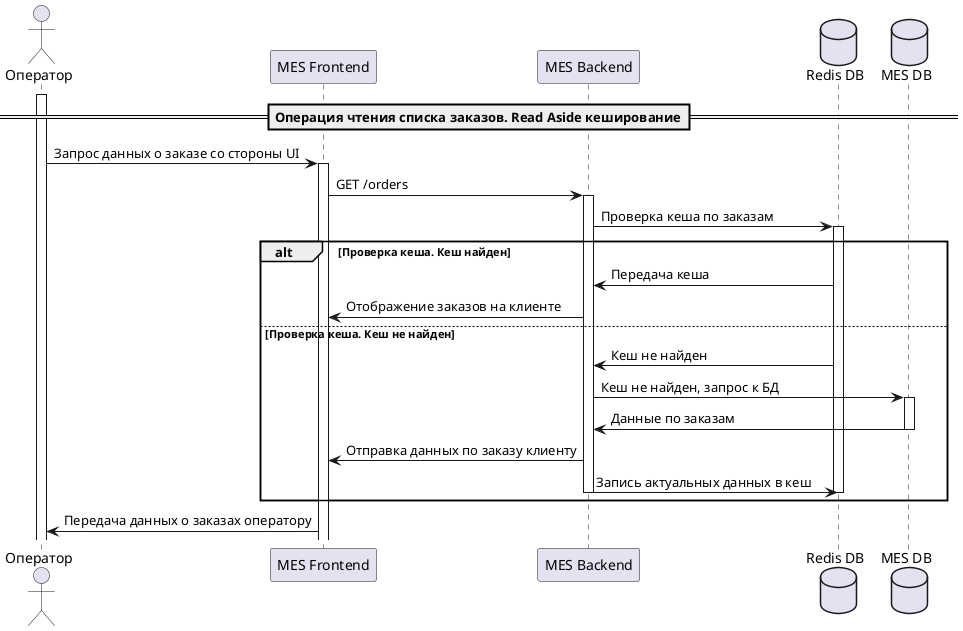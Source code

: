 @startuml

actor "Оператор" as operator
participant "MES Frontend" as mes_front
participant "MES Backend" as mes_back
database "Redis DB" as redis_db
database "MES DB" as mes_db


==Операция чтения списка заказов. Read Aside кеширование==

activate operator
operator -> mes_front++: Запрос данных о заказе со стороны UI
mes_front -> mes_back++: GET /orders
mes_back -> redis_db++: Проверка кеша по заказам

alt Проверка кеша. Кеш найден
    redis_db -> mes_back: Передача кеша
    mes_back -> mes_front: Отображение заказов на клиенте
else Проверка кеша. Кеш не найден
    redis_db -> mes_back: Кеш не найден
    mes_back -> mes_db++: Кеш не найден, запрос к БД
    mes_db -> mes_back--: Данные по заказам
    mes_back -> mes_front: Отправка данных по заказу клиенту
    mes_back -> redis_db--: Запись актуальных данных в кеш
    redis_db--
end

mes_front -> operator: Передача данных о заказах оператору

@enduml